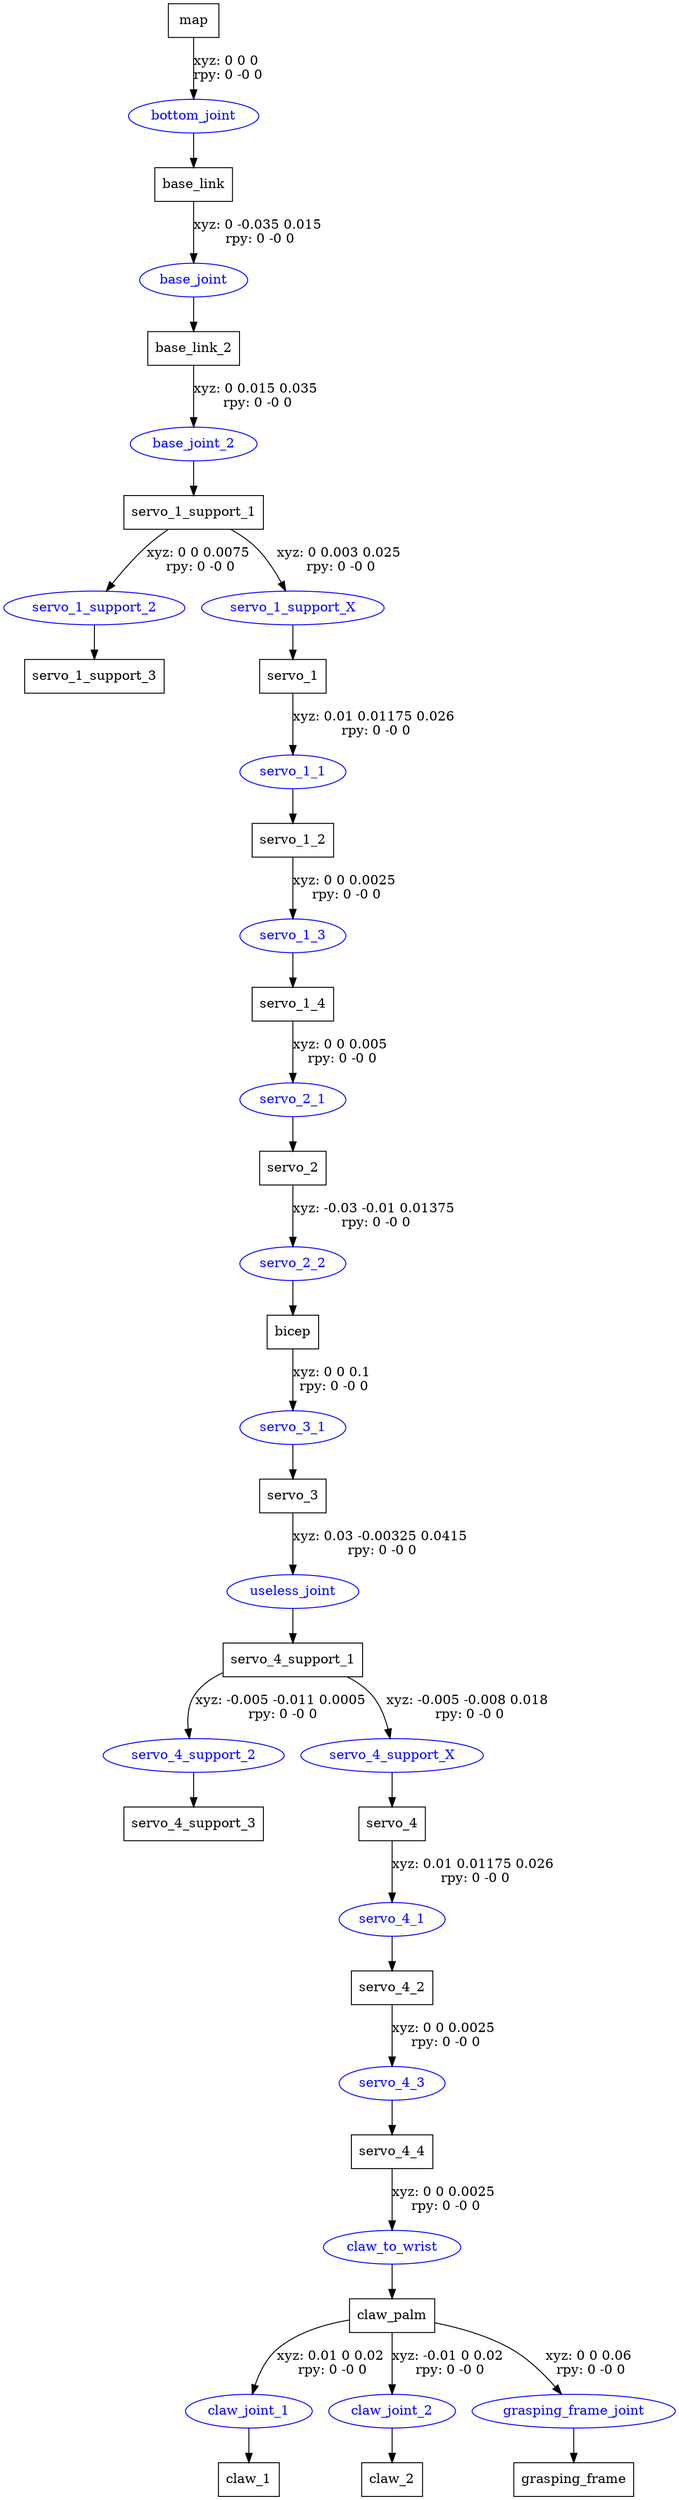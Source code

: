 digraph G {
node [shape=box];
"map" [label="map"];
"base_link" [label="base_link"];
"base_link_2" [label="base_link_2"];
"servo_1_support_1" [label="servo_1_support_1"];
"servo_1_support_3" [label="servo_1_support_3"];
"servo_1" [label="servo_1"];
"servo_1_2" [label="servo_1_2"];
"servo_1_4" [label="servo_1_4"];
"servo_2" [label="servo_2"];
"bicep" [label="bicep"];
"servo_3" [label="servo_3"];
"servo_4_support_1" [label="servo_4_support_1"];
"servo_4_support_3" [label="servo_4_support_3"];
"servo_4" [label="servo_4"];
"servo_4_2" [label="servo_4_2"];
"servo_4_4" [label="servo_4_4"];
"claw_palm" [label="claw_palm"];
"claw_1" [label="claw_1"];
"claw_2" [label="claw_2"];
"grasping_frame" [label="grasping_frame"];
node [shape=ellipse, color=blue, fontcolor=blue];
"map" -> "bottom_joint" [label="xyz: 0 0 0 \nrpy: 0 -0 0"]
"bottom_joint" -> "base_link"
"base_link" -> "base_joint" [label="xyz: 0 -0.035 0.015 \nrpy: 0 -0 0"]
"base_joint" -> "base_link_2"
"base_link_2" -> "base_joint_2" [label="xyz: 0 0.015 0.035 \nrpy: 0 -0 0"]
"base_joint_2" -> "servo_1_support_1"
"servo_1_support_1" -> "servo_1_support_2" [label="xyz: 0 0 0.0075 \nrpy: 0 -0 0"]
"servo_1_support_2" -> "servo_1_support_3"
"servo_1_support_1" -> "servo_1_support_X" [label="xyz: 0 0.003 0.025 \nrpy: 0 -0 0"]
"servo_1_support_X" -> "servo_1"
"servo_1" -> "servo_1_1" [label="xyz: 0.01 0.01175 0.026 \nrpy: 0 -0 0"]
"servo_1_1" -> "servo_1_2"
"servo_1_2" -> "servo_1_3" [label="xyz: 0 0 0.0025 \nrpy: 0 -0 0"]
"servo_1_3" -> "servo_1_4"
"servo_1_4" -> "servo_2_1" [label="xyz: 0 0 0.005 \nrpy: 0 -0 0"]
"servo_2_1" -> "servo_2"
"servo_2" -> "servo_2_2" [label="xyz: -0.03 -0.01 0.01375 \nrpy: 0 -0 0"]
"servo_2_2" -> "bicep"
"bicep" -> "servo_3_1" [label="xyz: 0 0 0.1 \nrpy: 0 -0 0"]
"servo_3_1" -> "servo_3"
"servo_3" -> "useless_joint" [label="xyz: 0.03 -0.00325 0.0415 \nrpy: 0 -0 0"]
"useless_joint" -> "servo_4_support_1"
"servo_4_support_1" -> "servo_4_support_2" [label="xyz: -0.005 -0.011 0.0005 \nrpy: 0 -0 0"]
"servo_4_support_2" -> "servo_4_support_3"
"servo_4_support_1" -> "servo_4_support_X" [label="xyz: -0.005 -0.008 0.018 \nrpy: 0 -0 0"]
"servo_4_support_X" -> "servo_4"
"servo_4" -> "servo_4_1" [label="xyz: 0.01 0.01175 0.026 \nrpy: 0 -0 0"]
"servo_4_1" -> "servo_4_2"
"servo_4_2" -> "servo_4_3" [label="xyz: 0 0 0.0025 \nrpy: 0 -0 0"]
"servo_4_3" -> "servo_4_4"
"servo_4_4" -> "claw_to_wrist" [label="xyz: 0 0 0.0025 \nrpy: 0 -0 0"]
"claw_to_wrist" -> "claw_palm"
"claw_palm" -> "claw_joint_1" [label="xyz: 0.01 0 0.02 \nrpy: 0 -0 0"]
"claw_joint_1" -> "claw_1"
"claw_palm" -> "claw_joint_2" [label="xyz: -0.01 0 0.02 \nrpy: 0 -0 0"]
"claw_joint_2" -> "claw_2"
"claw_palm" -> "grasping_frame_joint" [label="xyz: 0 0 0.06 \nrpy: 0 -0 0"]
"grasping_frame_joint" -> "grasping_frame"
}
